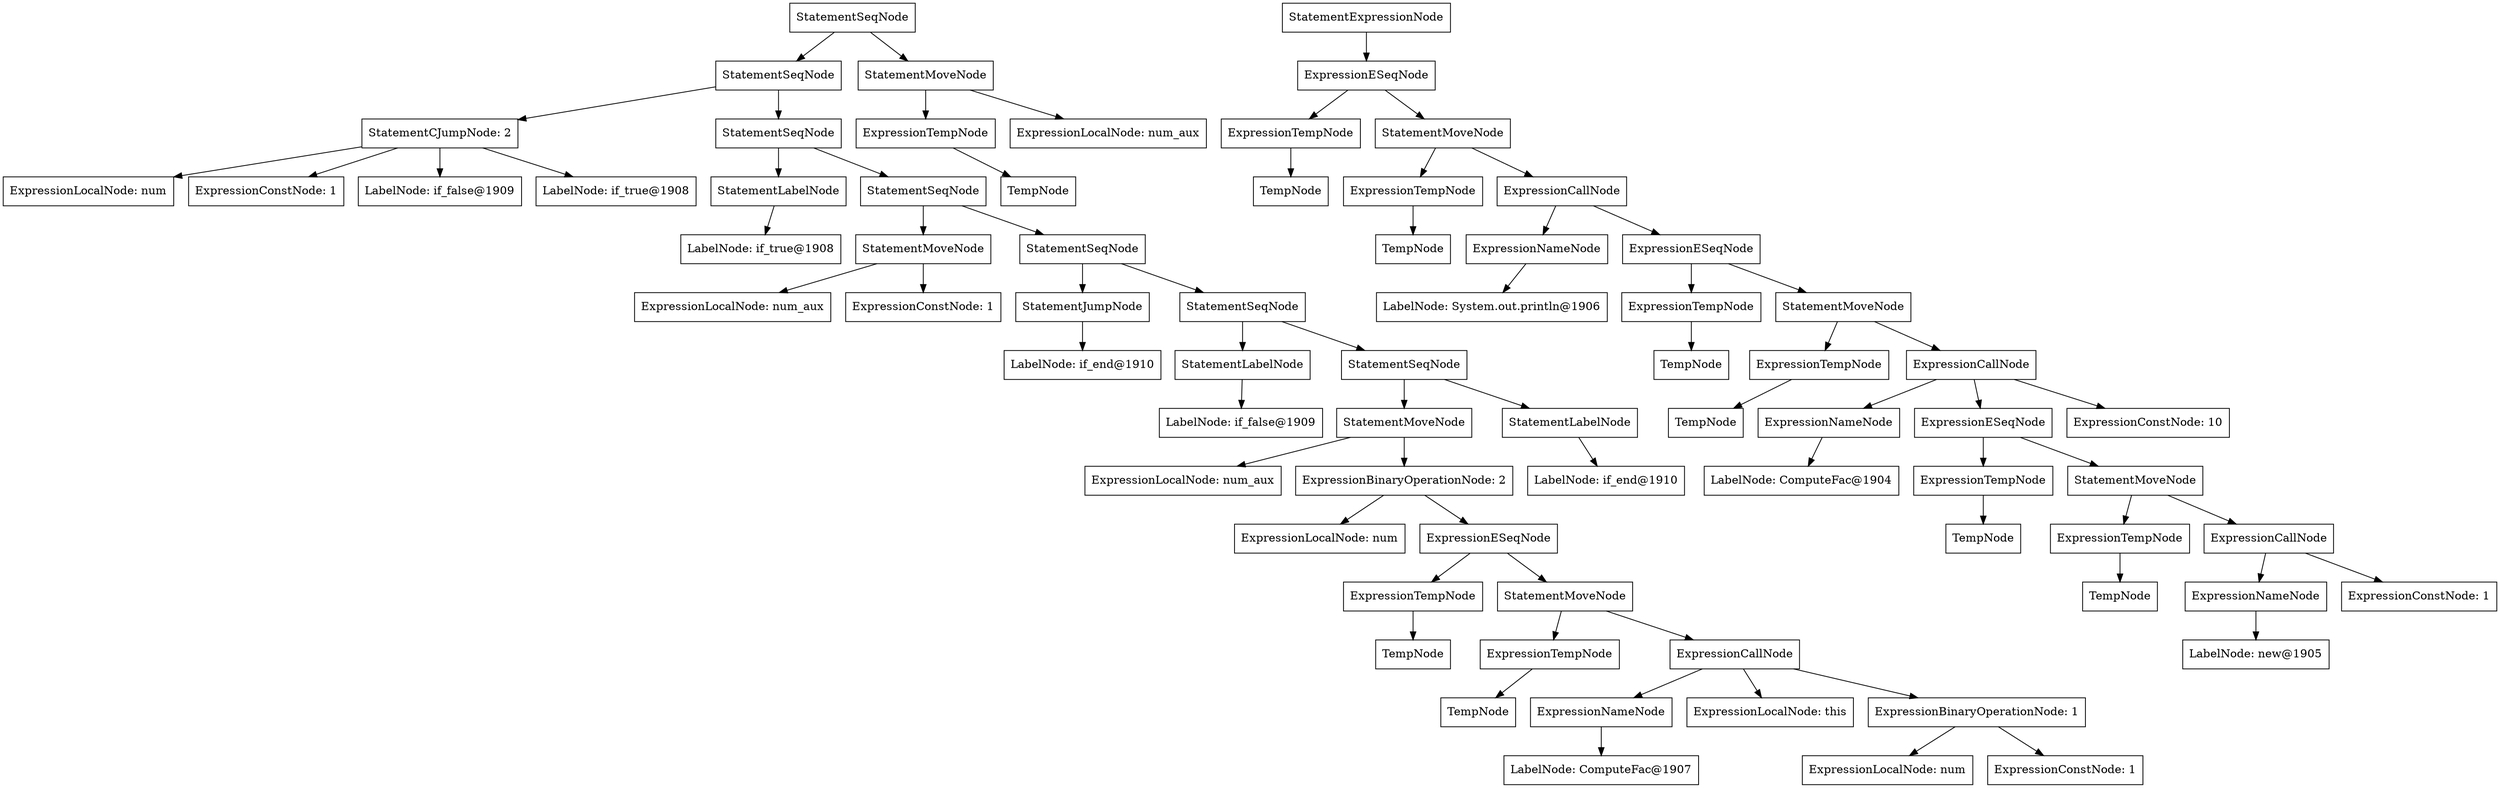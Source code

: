 digraph Factorial {
"0x603000159160" [label="StatementSeqNode" shape=box]
"0x603000159100" [label="StatementSeqNode" shape=box]
"0x604000147750" [label="StatementCJumpNode: 2" shape=box]
"0x604000147710" [label="ExpressionLocalNode: num" shape=box]
"0x604000147750" -> "0x604000147710"
"0x6020000bf7f0" [label="ExpressionConstNode: 1" shape=box]
"0x604000147750" -> "0x6020000bf7f0"
"0x604000147510" [label="LabelNode: if_false@1909" shape=box]
"0x604000147750" -> "0x604000147510"
"0x6040001474d0" [label="LabelNode: if_true@1908" shape=box]
"0x604000147750" -> "0x6040001474d0"
"0x603000159100" -> "0x604000147750"
"0x6030001590d0" [label="StatementSeqNode" shape=box]
"0x6020000bf810" [label="StatementLabelNode" shape=box]
"0x604000147590" [label="LabelNode: if_true@1908" shape=box]
"0x6020000bf810" -> "0x604000147590"
"0x6030001590d0" -> "0x6020000bf810"
"0x6030001590a0" [label="StatementSeqNode" shape=box]
"0x603000158ef0" [label="StatementMoveNode" shape=box]
"0x604000147790" [label="ExpressionLocalNode: num_aux" shape=box]
"0x603000158ef0" -> "0x604000147790"
"0x6020000bf830" [label="ExpressionConstNode: 1" shape=box]
"0x603000158ef0" -> "0x6020000bf830"
"0x6030001590a0" -> "0x603000158ef0"
"0x603000159070" [label="StatementSeqNode" shape=box]
"0x6020000bf850" [label="StatementJumpNode" shape=box]
"0x604000147550" [label="LabelNode: if_end@1910" shape=box]
"0x6020000bf850" -> "0x604000147550"
"0x603000159070" -> "0x6020000bf850"
"0x603000159040" [label="StatementSeqNode" shape=box]
"0x6020000bf870" [label="StatementLabelNode" shape=box]
"0x6040001475d0" [label="LabelNode: if_false@1909" shape=box]
"0x6020000bf870" -> "0x6040001475d0"
"0x603000159040" -> "0x6020000bf870"
"0x603000159010" [label="StatementSeqNode" shape=box]
"0x603000158fe0" [label="StatementMoveNode" shape=box]
"0x604000147950" [label="ExpressionLocalNode: num_aux" shape=box]
"0x603000158fe0" -> "0x604000147950"
"0x603000158fb0" [label="ExpressionBinaryOperationNode: 2" shape=box]
"0x6040001477d0" [label="ExpressionLocalNode: num" shape=box]
"0x603000158fb0" -> "0x6040001477d0"
"0x603000158f80" [label="ExpressionESeqNode" shape=box]
"0x6020000bf910" [label="ExpressionTempNode" shape=box]
"0x604000147890" [label="TempNode" shape=box]
"0x6020000bf910" -> "0x604000147890"
"0x603000158f80" -> "0x6020000bf910"
"0x603000158f50" [label="StatementMoveNode" shape=box]
"0x6020000bf930" [label="ExpressionTempNode" shape=box]
"0x604000147910" [label="TempNode" shape=box]
"0x6020000bf930" -> "0x604000147910"
"0x603000158f50" -> "0x6020000bf930"
"0x6040001478d0" [label="ExpressionCallNode" shape=box]
"0x6020000bf890" [label="ExpressionNameNode" shape=box]
"0x604000147390" [label="LabelNode: ComputeFac@1907" shape=box]
"0x6020000bf890" -> "0x604000147390"
"0x6040001478d0" -> "0x6020000bf890"
"0x604000147810" [label="ExpressionLocalNode: this" shape=box]
"0x6040001478d0" -> "0x604000147810"
"0x603000158f20" [label="ExpressionBinaryOperationNode: 1" shape=box]
"0x604000147850" [label="ExpressionLocalNode: num" shape=box]
"0x603000158f20" -> "0x604000147850"
"0x6020000bf8d0" [label="ExpressionConstNode: 1" shape=box]
"0x603000158f20" -> "0x6020000bf8d0"
"0x6040001478d0" -> "0x603000158f20"
"0x603000158f50" -> "0x6040001478d0"
"0x603000158f80" -> "0x603000158f50"
"0x603000158fb0" -> "0x603000158f80"
"0x603000158fe0" -> "0x603000158fb0"
"0x603000159010" -> "0x603000158fe0"
"0x6020000bf950" [label="StatementLabelNode" shape=box]
"0x604000147610" [label="LabelNode: if_end@1910" shape=box]
"0x6020000bf950" -> "0x604000147610"
"0x603000159010" -> "0x6020000bf950"
"0x603000159040" -> "0x603000159010"
"0x603000159070" -> "0x603000159040"
"0x6030001590a0" -> "0x603000159070"
"0x6030001590d0" -> "0x6030001590a0"
"0x603000159100" -> "0x6030001590d0"
"0x603000159160" -> "0x603000159100"
"0x603000159130" [label="StatementMoveNode" shape=box]
"0x6020000bf970" [label="ExpressionTempNode" shape=box]
"0x6040001476d0" [label="TempNode" shape=box]
"0x6020000bf970" -> "0x6040001476d0"
"0x603000159130" -> "0x6020000bf970"
"0x604000147990" [label="ExpressionLocalNode: num_aux" shape=box]
"0x603000159130" -> "0x604000147990"
"0x603000159160" -> "0x603000159130"
"0x6020000bfb70" [label="StatementExpressionNode" shape=box]
"0x603000159280" [label="ExpressionESeqNode" shape=box]
"0x6020000bfb30" [label="ExpressionTempNode" shape=box]
"0x604000147b50" [label="TempNode" shape=box]
"0x6020000bfb30" -> "0x604000147b50"
"0x603000159280" -> "0x6020000bfb30"
"0x603000159250" [label="StatementMoveNode" shape=box]
"0x6020000bfb50" [label="ExpressionTempNode" shape=box]
"0x604000147bd0" [label="TempNode" shape=box]
"0x6020000bfb50" -> "0x604000147bd0"
"0x603000159250" -> "0x6020000bfb50"
"0x604000147b90" [label="ExpressionCallNode" shape=box]
"0x6020000bf990" [label="ExpressionNameNode" shape=box]
"0x604000147210" [label="LabelNode: System.out.println@1906" shape=box]
"0x6020000bf990" -> "0x604000147210"
"0x604000147b90" -> "0x6020000bf990"
"0x603000159220" [label="ExpressionESeqNode" shape=box]
"0x6020000bfad0" [label="ExpressionTempNode" shape=box]
"0x604000147a90" [label="TempNode" shape=box]
"0x6020000bfad0" -> "0x604000147a90"
"0x603000159220" -> "0x6020000bfad0"
"0x6030001591f0" [label="StatementMoveNode" shape=box]
"0x6020000bfaf0" [label="ExpressionTempNode" shape=box]
"0x604000147b10" [label="TempNode" shape=box]
"0x6020000bfaf0" -> "0x604000147b10"
"0x6030001591f0" -> "0x6020000bfaf0"
"0x604000147ad0" [label="ExpressionCallNode" shape=box]
"0x6020000bf9b0" [label="ExpressionNameNode" shape=box]
"0x604000147110" [label="LabelNode: ComputeFac@1904" shape=box]
"0x6020000bf9b0" -> "0x604000147110"
"0x604000147ad0" -> "0x6020000bf9b0"
"0x6030001591c0" [label="ExpressionESeqNode" shape=box]
"0x6020000bfa30" [label="ExpressionTempNode" shape=box]
"0x6040001479d0" [label="TempNode" shape=box]
"0x6020000bfa30" -> "0x6040001479d0"
"0x6030001591c0" -> "0x6020000bfa30"
"0x603000159190" [label="StatementMoveNode" shape=box]
"0x6020000bfa50" [label="ExpressionTempNode" shape=box]
"0x604000147a50" [label="TempNode" shape=box]
"0x6020000bfa50" -> "0x604000147a50"
"0x603000159190" -> "0x6020000bfa50"
"0x604000147a10" [label="ExpressionCallNode" shape=box]
"0x6020000bf9d0" [label="ExpressionNameNode" shape=box]
"0x604000147190" [label="LabelNode: new@1905" shape=box]
"0x6020000bf9d0" -> "0x604000147190"
"0x604000147a10" -> "0x6020000bf9d0"
"0x6020000bf9f0" [label="ExpressionConstNode: 1" shape=box]
"0x604000147a10" -> "0x6020000bf9f0"
"0x603000159190" -> "0x604000147a10"
"0x6030001591c0" -> "0x603000159190"
"0x604000147ad0" -> "0x6030001591c0"
"0x6020000bfa90" [label="ExpressionConstNode: 10" shape=box]
"0x604000147ad0" -> "0x6020000bfa90"
"0x6030001591f0" -> "0x604000147ad0"
"0x603000159220" -> "0x6030001591f0"
"0x604000147b90" -> "0x603000159220"
"0x603000159250" -> "0x604000147b90"
"0x603000159280" -> "0x603000159250"
"0x6020000bfb70" -> "0x603000159280"
}
